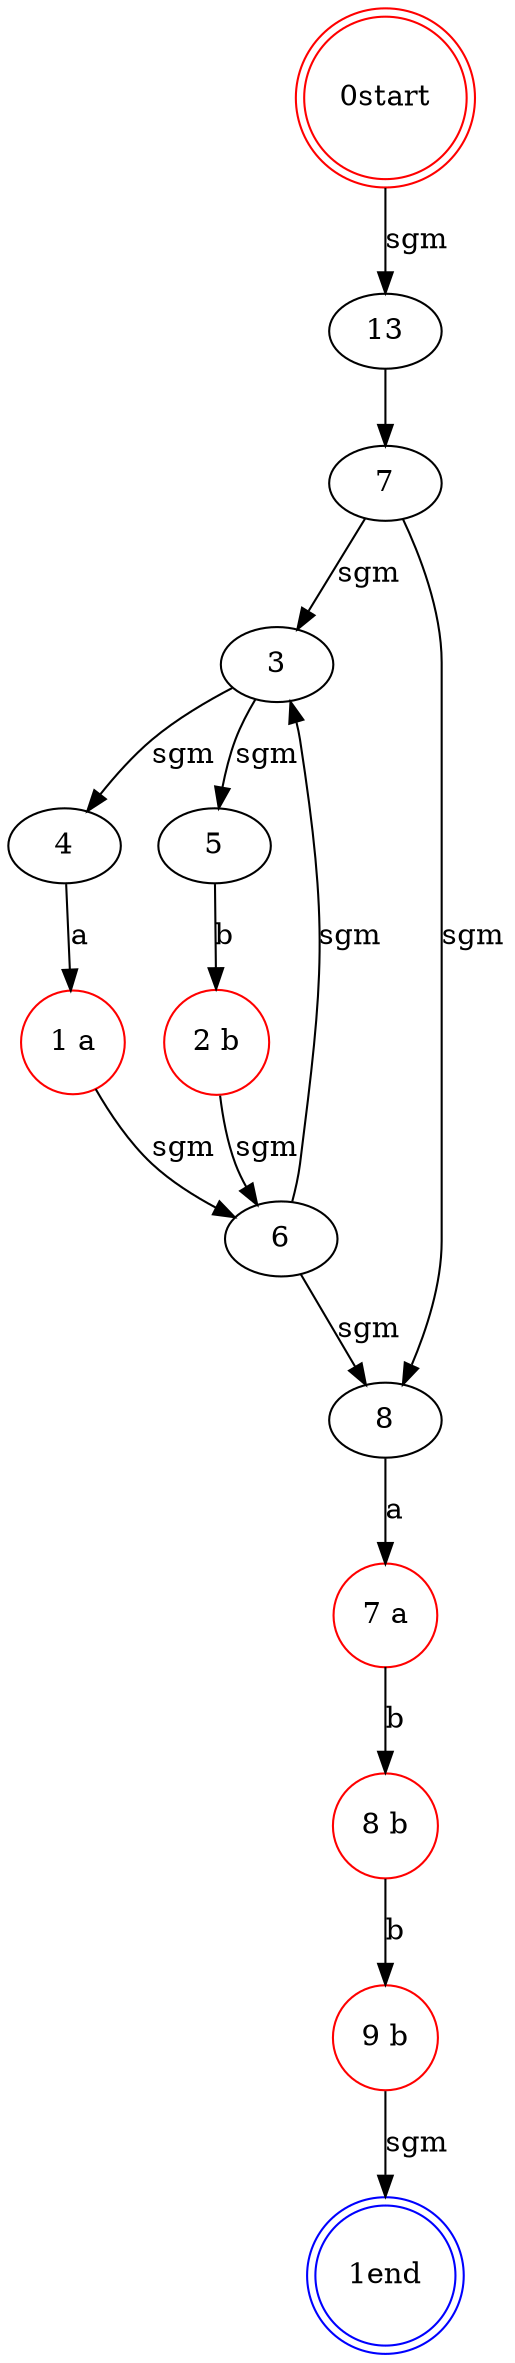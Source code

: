 strict digraph  {
"0start" [color=red, shape=doublecircle];
"1 a" [color=red, shape=circle];
"2 b" [color=red, shape=circle];
3;
4;
5;
6;
7;
8;
"7 a" [color=red, shape=circle];
"8 b" [color=red, shape=circle];
"9 b" [color=red, shape=circle];
13;
"1end" [color=blue, shape=doublecircle];
"0start" -> 13  [label=sgm];
"1 a" -> 6  [label=sgm];
"2 b" -> 6  [label=sgm];
3 -> 4  [label=sgm];
3 -> 5  [label=sgm];
4 -> "1 a"  [label=a];
5 -> "2 b"  [label=b];
6 -> 3  [label=sgm];
6 -> 8  [label=sgm];
7 -> 3  [label=sgm];
7 -> 8  [label=sgm];
8 -> "7 a"  [label=a];
"7 a" -> "8 b"  [label=b];
"8 b" -> "9 b"  [label=b];
"9 b" -> "1end"  [label=sgm];
13 -> 7  [label=""];
}
